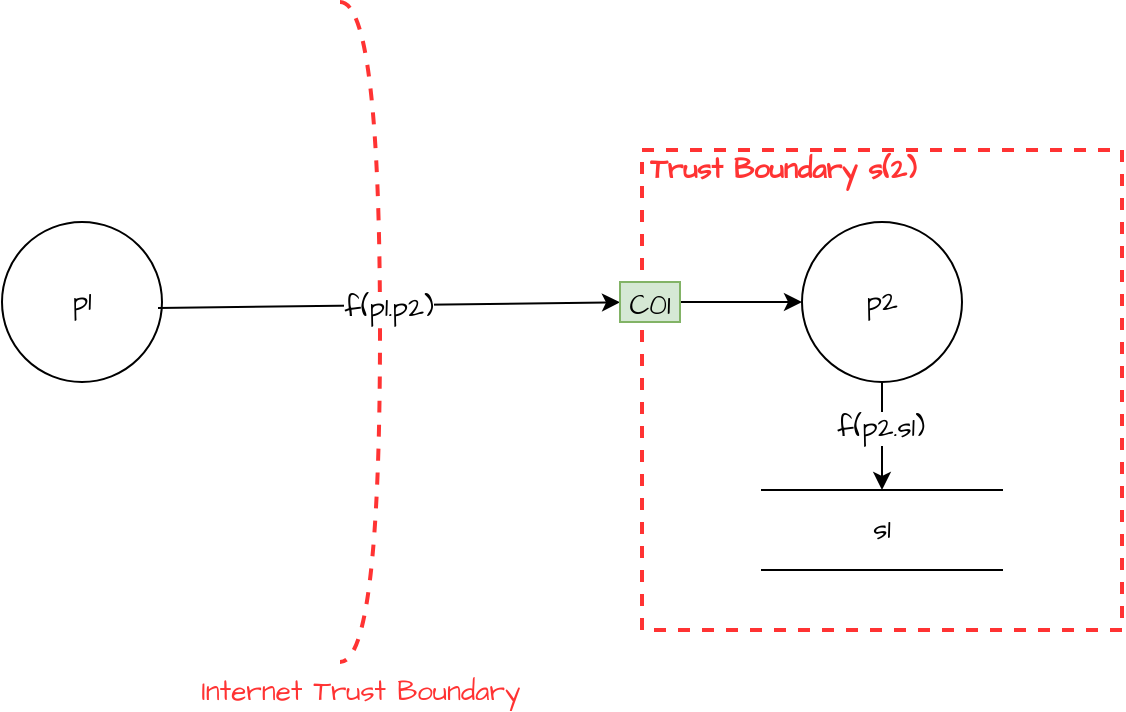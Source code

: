 <mxfile version="22.0.3" type="device">
  <diagram name="Page-1" id="YvoRuMCAVRzCvK-HOVEK">
    <mxGraphModel dx="2153" dy="718" grid="1" gridSize="10" guides="1" tooltips="1" connect="1" arrows="1" fold="1" page="1" pageScale="1" pageWidth="1169" pageHeight="827" math="0" shadow="0">
      <root>
        <mxCell id="0" />
        <mxCell id="1" parent="0" />
        <mxCell id="o3cyliN7RNUKFfUNL9mk-2" value="p1" style="ellipse;whiteSpace=wrap;html=1;aspect=fixed;hachureGap=4;fontFamily=Architects Daughter;fontSource=https%3A%2F%2Ffonts.googleapis.com%2Fcss%3Ffamily%3DArchitects%2BDaughter;fontSize=14;rounded=0;" parent="1" vertex="1">
          <mxGeometry x="-809" y="120" width="80" height="80" as="geometry" />
        </mxCell>
        <mxCell id="o3cyliN7RNUKFfUNL9mk-3" value="Trust Boundary s(2)" style="html=1;fontColor=#FF3333;fontStyle=1;align=left;verticalAlign=top;spacing=0;labelBorderColor=none;fillColor=none;dashed=1;strokeWidth=2;strokeColor=#FF3333;spacingLeft=4;spacingTop=-3;hachureGap=4;fontFamily=Architects Daughter;fontSource=https%3A%2F%2Ffonts.googleapis.com%2Fcss%3Ffamily%3DArchitects%2BDaughter;fontSize=14;rounded=0;" parent="1" vertex="1">
          <mxGeometry x="-489" y="84" width="240" height="240" as="geometry" />
        </mxCell>
        <mxCell id="o3cyliN7RNUKFfUNL9mk-4" value="" style="edgeStyle=orthogonalEdgeStyle;rounded=0;hachureGap=4;orthogonalLoop=1;jettySize=auto;html=1;fontFamily=Architects Daughter;fontSource=https%3A%2F%2Ffonts.googleapis.com%2Fcss%3Ffamily%3DArchitects%2BDaughter;fontSize=14;" parent="1" source="o3cyliN7RNUKFfUNL9mk-5" target="o3cyliN7RNUKFfUNL9mk-7" edge="1">
          <mxGeometry relative="1" as="geometry" />
        </mxCell>
        <mxCell id="weVQ9mvuZGD1_3r7K89o-5" value="f(p2.s1)" style="edgeLabel;html=1;align=center;verticalAlign=middle;resizable=0;points=[];fontFamily=Architects Daughter;fontSource=https%3A%2F%2Ffonts.googleapis.com%2Fcss%3Ffamily%3DArchitects%2BDaughter;fontSize=14;" vertex="1" connectable="0" parent="o3cyliN7RNUKFfUNL9mk-4">
          <mxGeometry x="-0.148" y="-1" relative="1" as="geometry">
            <mxPoint as="offset" />
          </mxGeometry>
        </mxCell>
        <mxCell id="o3cyliN7RNUKFfUNL9mk-5" value="p2" style="ellipse;whiteSpace=wrap;html=1;aspect=fixed;hachureGap=4;fontFamily=Architects Daughter;fontSource=https%3A%2F%2Ffonts.googleapis.com%2Fcss%3Ffamily%3DArchitects%2BDaughter;fontSize=14;rounded=0;" parent="1" vertex="1">
          <mxGeometry x="-409" y="120" width="80" height="80" as="geometry" />
        </mxCell>
        <mxCell id="o3cyliN7RNUKFfUNL9mk-7" value="s1" style="shape=partialRectangle;whiteSpace=wrap;html=1;left=0;right=0;fillColor=none;hachureGap=4;fontFamily=Architects Daughter;fontSource=https%3A%2F%2Ffonts.googleapis.com%2Fcss%3Ffamily%3DArchitects%2BDaughter;fontSize=14;rounded=0;" parent="1" vertex="1">
          <mxGeometry x="-429" y="254" width="120" height="40" as="geometry" />
        </mxCell>
        <mxCell id="o3cyliN7RNUKFfUNL9mk-11" value="" style="endArrow=classic;html=1;fontColor=#FF3333;rounded=0;hachureGap=4;fontFamily=Architects Daughter;fontSource=https%3A%2F%2Ffonts.googleapis.com%2Fcss%3Ffamily%3DArchitects%2BDaughter;fontSize=14;" parent="1" target="o3cyliN7RNUKFfUNL9mk-5" edge="1" source="weVQ9mvuZGD1_3r7K89o-1">
          <mxGeometry width="50" height="50" relative="1" as="geometry">
            <mxPoint x="-731" y="163" as="sourcePoint" />
            <mxPoint x="-500" y="168.634" as="targetPoint" />
          </mxGeometry>
        </mxCell>
        <mxCell id="o3cyliN7RNUKFfUNL9mk-16" value="Internet Trust Boundary" style="shape=requiredInterface;html=1;verticalLabelPosition=bottom;dashed=1;strokeColor=#FF3333;strokeWidth=2;fillColor=none;fontColor=#FF3333;align=center;verticalAlign=top;labelPosition=center;hachureGap=4;fontFamily=Architects Daughter;fontSource=https%3A%2F%2Ffonts.googleapis.com%2Fcss%3Ffamily%3DArchitects%2BDaughter;fontSize=14;" parent="1" vertex="1">
          <mxGeometry x="-640" y="10" width="20" height="330" as="geometry" />
        </mxCell>
        <mxCell id="weVQ9mvuZGD1_3r7K89o-2" value="" style="endArrow=classic;html=1;fontColor=#FF3333;rounded=0;hachureGap=4;fontFamily=Architects Daughter;fontSource=https%3A%2F%2Ffonts.googleapis.com%2Fcss%3Ffamily%3DArchitects%2BDaughter;fontSize=14;" edge="1" parent="1" target="weVQ9mvuZGD1_3r7K89o-1">
          <mxGeometry width="50" height="50" relative="1" as="geometry">
            <mxPoint x="-731" y="163" as="sourcePoint" />
            <mxPoint x="-409" y="160" as="targetPoint" />
          </mxGeometry>
        </mxCell>
        <mxCell id="weVQ9mvuZGD1_3r7K89o-3" value="f(p1.p2)" style="edgeLabel;html=1;align=center;verticalAlign=middle;resizable=0;points=[];fontSize=14;fontFamily=Architects Daughter;rounded=0;" vertex="1" connectable="0" parent="weVQ9mvuZGD1_3r7K89o-2">
          <mxGeometry x="-0.006" y="-1" relative="1" as="geometry">
            <mxPoint as="offset" />
          </mxGeometry>
        </mxCell>
        <mxCell id="weVQ9mvuZGD1_3r7K89o-1" value="&lt;font data-font-src=&quot;https://fonts.googleapis.com/css?family=Architects+Daughter&quot; face=&quot;Architects Daughter&quot; style=&quot;font-size: 14px;&quot;&gt;C01&lt;/font&gt;" style="text;html=1;strokeColor=#82b366;fillColor=#d5e8d4;align=center;verticalAlign=middle;whiteSpace=wrap;overflow=hidden;fontSize=14;" vertex="1" parent="1">
          <mxGeometry x="-500" y="150" width="30" height="20" as="geometry" />
        </mxCell>
      </root>
    </mxGraphModel>
  </diagram>
</mxfile>
